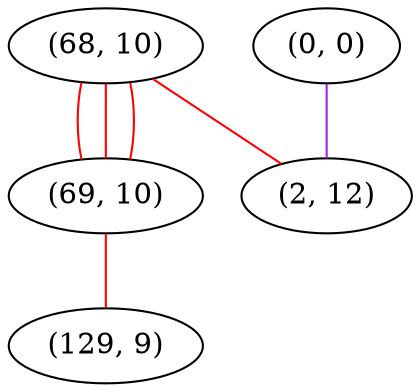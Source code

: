 graph "" {
"(68, 10)";
"(0, 0)";
"(69, 10)";
"(2, 12)";
"(129, 9)";
"(68, 10)" -- "(69, 10)"  [color=red, key=0, weight=1];
"(68, 10)" -- "(69, 10)"  [color=red, key=1, weight=1];
"(68, 10)" -- "(69, 10)"  [color=red, key=2, weight=1];
"(68, 10)" -- "(2, 12)"  [color=red, key=0, weight=1];
"(0, 0)" -- "(2, 12)"  [color=purple, key=0, weight=4];
"(69, 10)" -- "(129, 9)"  [color=red, key=0, weight=1];
}
